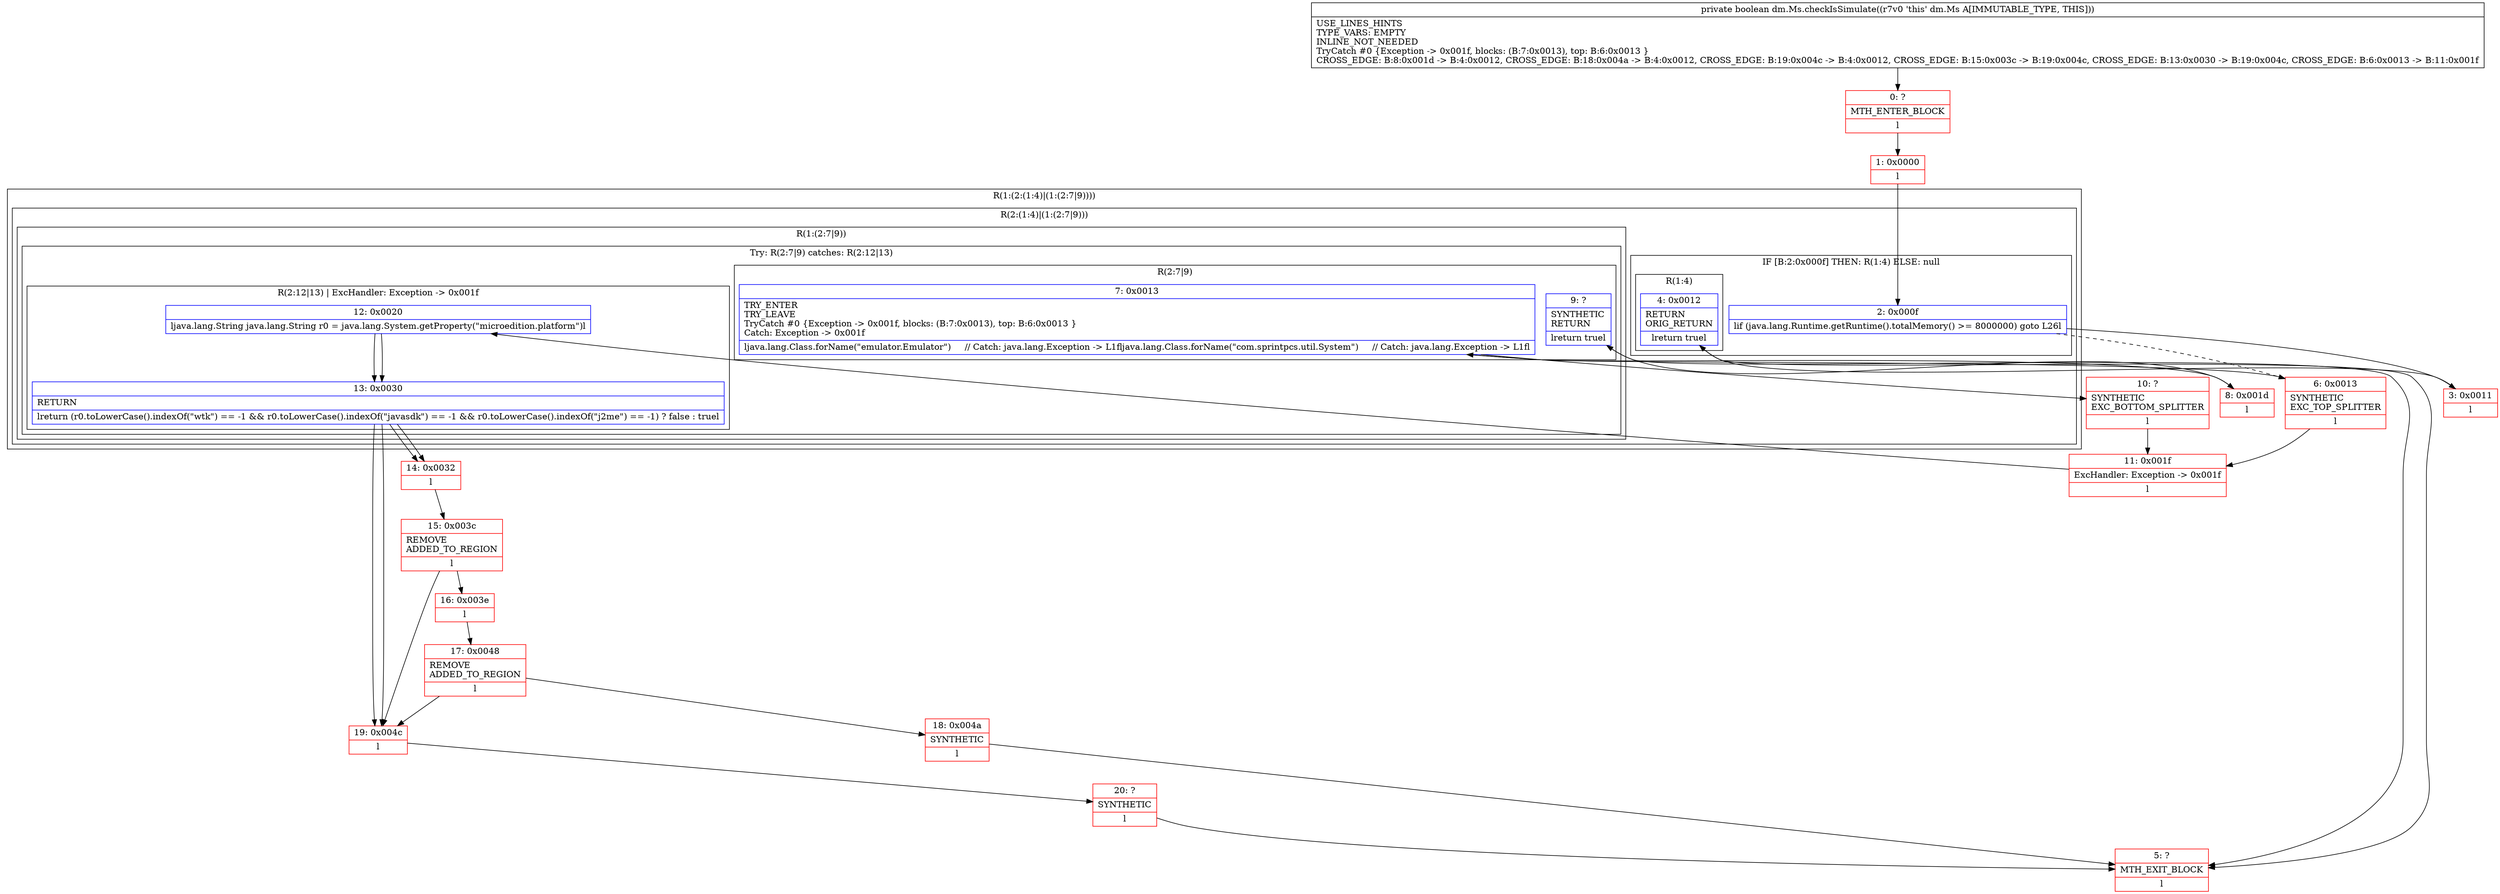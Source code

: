digraph "CFG fordm.Ms.checkIsSimulate()Z" {
subgraph cluster_Region_412293286 {
label = "R(1:(2:(1:4)|(1:(2:7|9))))";
node [shape=record,color=blue];
subgraph cluster_Region_263539077 {
label = "R(2:(1:4)|(1:(2:7|9)))";
node [shape=record,color=blue];
subgraph cluster_IfRegion_386030679 {
label = "IF [B:2:0x000f] THEN: R(1:4) ELSE: null";
node [shape=record,color=blue];
Node_2 [shape=record,label="{2\:\ 0x000f|lif (java.lang.Runtime.getRuntime().totalMemory() \>= 8000000) goto L26l}"];
subgraph cluster_Region_1268396706 {
label = "R(1:4)";
node [shape=record,color=blue];
Node_4 [shape=record,label="{4\:\ 0x0012|RETURN\lORIG_RETURN\l|lreturn truel}"];
}
}
subgraph cluster_Region_1263289695 {
label = "R(1:(2:7|9))";
node [shape=record,color=blue];
subgraph cluster_TryCatchRegion_1854981330 {
label = "Try: R(2:7|9) catches: R(2:12|13)";
node [shape=record,color=blue];
subgraph cluster_Region_1811275187 {
label = "R(2:7|9)";
node [shape=record,color=blue];
Node_7 [shape=record,label="{7\:\ 0x0013|TRY_ENTER\lTRY_LEAVE\lTryCatch #0 \{Exception \-\> 0x001f, blocks: (B:7:0x0013), top: B:6:0x0013 \}\lCatch: Exception \-\> 0x001f\l|ljava.lang.Class.forName(\"emulator.Emulator\")     \/\/ Catch: java.lang.Exception \-\> L1fljava.lang.Class.forName(\"com.sprintpcs.util.System\")     \/\/ Catch: java.lang.Exception \-\> L1fl}"];
Node_9 [shape=record,label="{9\:\ ?|SYNTHETIC\lRETURN\l|lreturn truel}"];
}
subgraph cluster_Region_665113948 {
label = "R(2:12|13) | ExcHandler: Exception \-\> 0x001f\l";
node [shape=record,color=blue];
Node_12 [shape=record,label="{12\:\ 0x0020|ljava.lang.String java.lang.String r0 = java.lang.System.getProperty(\"microedition.platform\")l}"];
Node_13 [shape=record,label="{13\:\ 0x0030|RETURN\l|lreturn (r0.toLowerCase().indexOf(\"wtk\") == \-1 && r0.toLowerCase().indexOf(\"javasdk\") == \-1 && r0.toLowerCase().indexOf(\"j2me\") == \-1) ? false : truel}"];
}
}
}
}
}
subgraph cluster_Region_665113948 {
label = "R(2:12|13) | ExcHandler: Exception \-\> 0x001f\l";
node [shape=record,color=blue];
Node_12 [shape=record,label="{12\:\ 0x0020|ljava.lang.String java.lang.String r0 = java.lang.System.getProperty(\"microedition.platform\")l}"];
Node_13 [shape=record,label="{13\:\ 0x0030|RETURN\l|lreturn (r0.toLowerCase().indexOf(\"wtk\") == \-1 && r0.toLowerCase().indexOf(\"javasdk\") == \-1 && r0.toLowerCase().indexOf(\"j2me\") == \-1) ? false : truel}"];
}
Node_0 [shape=record,color=red,label="{0\:\ ?|MTH_ENTER_BLOCK\l|l}"];
Node_1 [shape=record,color=red,label="{1\:\ 0x0000|l}"];
Node_3 [shape=record,color=red,label="{3\:\ 0x0011|l}"];
Node_5 [shape=record,color=red,label="{5\:\ ?|MTH_EXIT_BLOCK\l|l}"];
Node_6 [shape=record,color=red,label="{6\:\ 0x0013|SYNTHETIC\lEXC_TOP_SPLITTER\l|l}"];
Node_8 [shape=record,color=red,label="{8\:\ 0x001d|l}"];
Node_10 [shape=record,color=red,label="{10\:\ ?|SYNTHETIC\lEXC_BOTTOM_SPLITTER\l|l}"];
Node_11 [shape=record,color=red,label="{11\:\ 0x001f|ExcHandler: Exception \-\> 0x001f\l|l}"];
Node_14 [shape=record,color=red,label="{14\:\ 0x0032|l}"];
Node_15 [shape=record,color=red,label="{15\:\ 0x003c|REMOVE\lADDED_TO_REGION\l|l}"];
Node_16 [shape=record,color=red,label="{16\:\ 0x003e|l}"];
Node_17 [shape=record,color=red,label="{17\:\ 0x0048|REMOVE\lADDED_TO_REGION\l|l}"];
Node_18 [shape=record,color=red,label="{18\:\ 0x004a|SYNTHETIC\l|l}"];
Node_19 [shape=record,color=red,label="{19\:\ 0x004c|l}"];
Node_20 [shape=record,color=red,label="{20\:\ ?|SYNTHETIC\l|l}"];
MethodNode[shape=record,label="{private boolean dm.Ms.checkIsSimulate((r7v0 'this' dm.Ms A[IMMUTABLE_TYPE, THIS]))  | USE_LINES_HINTS\lTYPE_VARS: EMPTY\lINLINE_NOT_NEEDED\lTryCatch #0 \{Exception \-\> 0x001f, blocks: (B:7:0x0013), top: B:6:0x0013 \}\lCROSS_EDGE: B:8:0x001d \-\> B:4:0x0012, CROSS_EDGE: B:18:0x004a \-\> B:4:0x0012, CROSS_EDGE: B:19:0x004c \-\> B:4:0x0012, CROSS_EDGE: B:15:0x003c \-\> B:19:0x004c, CROSS_EDGE: B:13:0x0030 \-\> B:19:0x004c, CROSS_EDGE: B:6:0x0013 \-\> B:11:0x001f\l}"];
MethodNode -> Node_0;
Node_2 -> Node_3;
Node_2 -> Node_6[style=dashed];
Node_4 -> Node_5;
Node_7 -> Node_8;
Node_7 -> Node_10;
Node_9 -> Node_5;
Node_12 -> Node_13;
Node_13 -> Node_14;
Node_13 -> Node_19;
Node_12 -> Node_13;
Node_13 -> Node_14;
Node_13 -> Node_19;
Node_0 -> Node_1;
Node_1 -> Node_2;
Node_3 -> Node_4;
Node_6 -> Node_7;
Node_6 -> Node_11;
Node_8 -> Node_9;
Node_10 -> Node_11;
Node_11 -> Node_12;
Node_14 -> Node_15;
Node_15 -> Node_16;
Node_15 -> Node_19;
Node_16 -> Node_17;
Node_17 -> Node_18;
Node_17 -> Node_19;
Node_18 -> Node_5;
Node_19 -> Node_20;
Node_20 -> Node_5;
}

